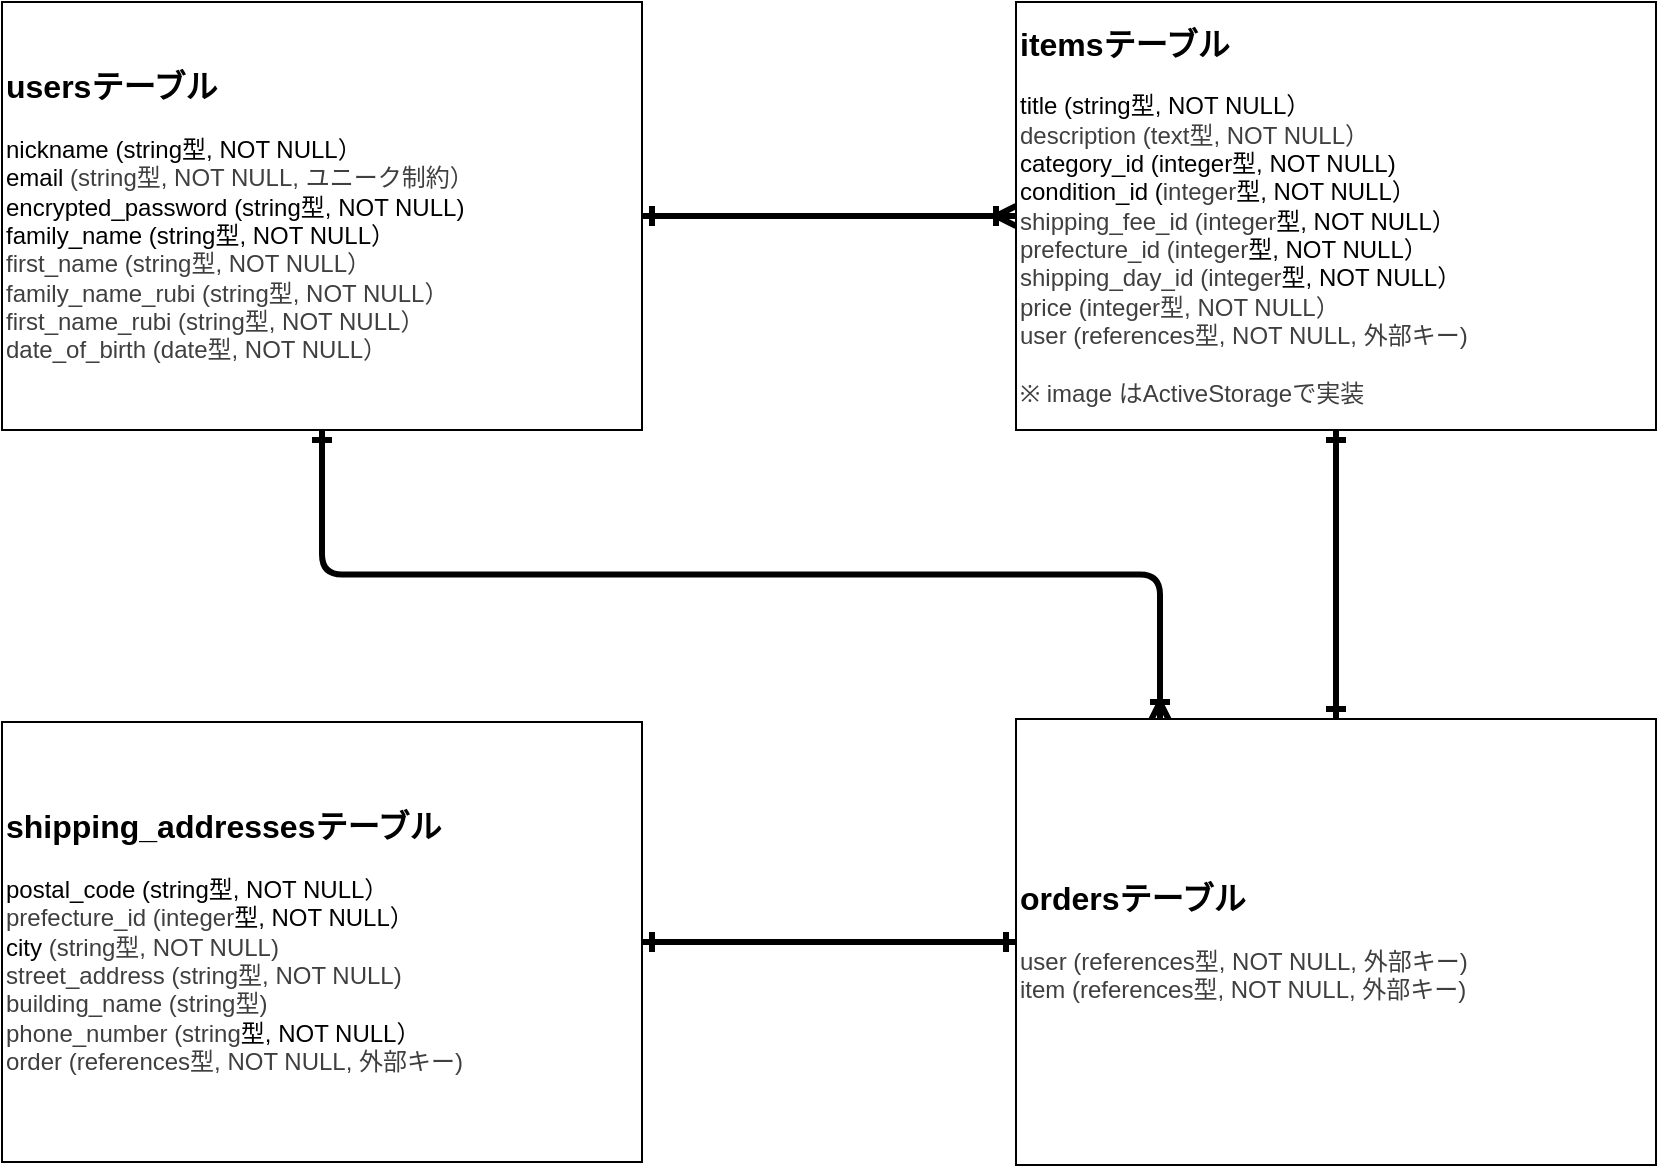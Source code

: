 <mxfile>
    <diagram id="-iaVhDmDMk8kqRUIhOJW" name="ページ1">
        <mxGraphModel dx="587" dy="1544" grid="1" gridSize="10" guides="1" tooltips="1" connect="1" arrows="1" fold="1" page="1" pageScale="1" pageWidth="827" pageHeight="1169" math="0" shadow="0">
            <root>
                <mxCell id="0"/>
                <mxCell id="1" parent="0"/>
                <mxCell id="9" style="edgeStyle=none;html=1;exitX=1;exitY=0.5;exitDx=0;exitDy=0;endArrow=ERoneToMany;endFill=0;strokeColor=default;strokeWidth=3;startArrow=ERone;startFill=0;" edge="1" parent="1" source="2" target="3">
                    <mxGeometry relative="1" as="geometry"/>
                </mxCell>
                <mxCell id="10" style="edgeStyle=orthogonalEdgeStyle;html=1;exitX=0.5;exitY=1;exitDx=0;exitDy=0;strokeWidth=3;endArrow=ERoneToMany;endFill=0;entryX=0.225;entryY=0.007;entryDx=0;entryDy=0;entryPerimeter=0;startArrow=ERone;startFill=0;" edge="1" parent="1" source="2" target="4">
                    <mxGeometry relative="1" as="geometry">
                        <mxPoint x="580" y="-270" as="targetPoint"/>
                    </mxGeometry>
                </mxCell>
                <mxCell id="2" value="&lt;span style=&quot;background-color: transparent;&quot;&gt;&lt;font style=&quot;font-size: 16px;&quot;&gt;&lt;b&gt;usersテーブル&lt;/b&gt;&lt;/font&gt;&lt;/span&gt;&lt;div&gt;&lt;span style=&quot;background-color: transparent;&quot;&gt;&lt;br&gt;&lt;/span&gt;&lt;/div&gt;&lt;div&gt;nickname (string型, NOT NULL）&lt;/div&gt;&lt;div&gt;email&lt;span style=&quot;background-color: transparent; color: rgb(63, 63, 63);&quot;&gt;&amp;nbsp;(string型, NOT NULL, ユニーク制約）&lt;/span&gt;&lt;/div&gt;&lt;div&gt;encrypted_password (string型, NOT NULL)&lt;/div&gt;&lt;div&gt;family_name&lt;span style=&quot;background-color: transparent;&quot;&gt;&amp;nbsp;(string型, NOT NULL）&lt;/span&gt;&lt;/div&gt;&lt;div&gt;&lt;span style=&quot;color: rgb(63, 63, 63);&quot;&gt;first_name&lt;/span&gt;&lt;span style=&quot;color: rgb(63, 63, 63); background-color: transparent;&quot;&gt;&amp;nbsp;(string型, NOT NULL）&lt;/span&gt;&lt;span style=&quot;background-color: transparent;&quot;&gt;&lt;/span&gt;&lt;/div&gt;&lt;div&gt;&lt;span style=&quot;color: rgb(63, 63, 63);&quot;&gt;family_name_rubi&lt;/span&gt;&lt;span style=&quot;color: rgb(63, 63, 63); background-color: transparent;&quot;&gt;&amp;nbsp;(string型, NOT NULL）&lt;/span&gt;&lt;span style=&quot;color: rgb(63, 63, 63); background-color: transparent;&quot;&gt;&lt;/span&gt;&lt;/div&gt;&lt;div&gt;&lt;span style=&quot;color: rgb(63, 63, 63);&quot;&gt;first_name_rubi&lt;/span&gt;&lt;span style=&quot;color: rgb(63, 63, 63); background-color: transparent;&quot;&gt;&amp;nbsp;(string型, NOT NULL）&lt;/span&gt;&lt;span style=&quot;color: rgb(63, 63, 63); background-color: transparent;&quot;&gt;&lt;/span&gt;&lt;/div&gt;&lt;div&gt;&lt;span style=&quot;color: rgb(63, 63, 63); background-color: transparent;&quot;&gt;date_of_birth&lt;/span&gt;&lt;span style=&quot;color: rgb(63, 63, 63); background-color: transparent;&quot;&gt;&amp;nbsp;(date型, NOT NULL）&lt;/span&gt;&lt;/div&gt;" style="whiteSpace=wrap;html=1;align=left;" vertex="1" parent="1">
                    <mxGeometry y="-640" width="320" height="214" as="geometry"/>
                </mxCell>
                <mxCell id="11" style="edgeStyle=none;html=1;exitX=0.5;exitY=1;exitDx=0;exitDy=0;entryX=0.5;entryY=0;entryDx=0;entryDy=0;strokeWidth=3;endArrow=ERone;endFill=0;startArrow=ERone;startFill=0;" edge="1" parent="1" source="3" target="4">
                    <mxGeometry relative="1" as="geometry"/>
                </mxCell>
                <mxCell id="3" value="&lt;span style=&quot;background-color: transparent;&quot;&gt;&lt;font style=&quot;font-size: 16px;&quot;&gt;&lt;b&gt;itemsテーブル&lt;/b&gt;&lt;/font&gt;&lt;/span&gt;&lt;div&gt;&lt;span style=&quot;background-color: transparent;&quot;&gt;&lt;br&gt;&lt;/span&gt;&lt;/div&gt;&lt;div&gt;title (string型, NOT NULL）&lt;/div&gt;&lt;div&gt;&lt;span style=&quot;background-color: transparent; color: rgb(63, 63, 63);&quot;&gt;description (text型, NOT NULL）&lt;/span&gt;&lt;/div&gt;&lt;div&gt;category_id (integer型, NOT NULL)&lt;/div&gt;&lt;div&gt;&lt;span style=&quot;background-color: transparent;&quot;&gt;condition_id (&lt;/span&gt;&lt;span style=&quot;color: rgb(63, 63, 63); background-color: transparent;&quot;&gt;integer&lt;/span&gt;&lt;span style=&quot;background-color: transparent;&quot;&gt;型, NOT NULL）&lt;/span&gt;&lt;/div&gt;&lt;div&gt;&lt;span style=&quot;color: rgb(63, 63, 63); background-color: transparent;&quot;&gt;shipping_fee_id (&lt;/span&gt;&lt;span style=&quot;color: rgb(63, 63, 63); background-color: transparent;&quot;&gt;integer&lt;/span&gt;&lt;span style=&quot;background-color: transparent;&quot;&gt;型, NOT NULL）&lt;/span&gt;&lt;/div&gt;&lt;div&gt;&lt;span style=&quot;color: rgb(63, 63, 63); background-color: transparent;&quot;&gt;prefecture_id (&lt;/span&gt;&lt;span style=&quot;color: rgb(63, 63, 63); background-color: transparent;&quot;&gt;integer&lt;/span&gt;&lt;span style=&quot;background-color: transparent;&quot;&gt;型, NOT NULL）&lt;/span&gt;&lt;/div&gt;&lt;div&gt;&lt;span style=&quot;color: rgb(63, 63, 63); background-color: transparent;&quot;&gt;shipping_day_id (&lt;/span&gt;&lt;span style=&quot;color: rgb(63, 63, 63); background-color: transparent;&quot;&gt;integer&lt;/span&gt;&lt;span style=&quot;background-color: transparent;&quot;&gt;型, NOT NULL）&lt;/span&gt;&lt;/div&gt;&lt;div&gt;&lt;span style=&quot;color: rgb(63, 63, 63); background-color: transparent;&quot;&gt;price (integer型, NOT NULL）&lt;/span&gt;&lt;/div&gt;&lt;div&gt;&lt;span style=&quot;color: rgb(63, 63, 63); background-color: transparent;&quot;&gt;user (references型, NOT NULL, 外部キー)&lt;/span&gt;&lt;/div&gt;&lt;div&gt;&lt;span style=&quot;color: rgb(63, 63, 63); background-color: transparent;&quot;&gt;&lt;br&gt;&lt;/span&gt;&lt;/div&gt;&lt;div&gt;&lt;span style=&quot;color: rgb(63, 63, 63); background-color: transparent;&quot;&gt;※ image はActiveStorageで実装&lt;/span&gt;&lt;/div&gt;" style="whiteSpace=wrap;html=1;align=left;" vertex="1" parent="1">
                    <mxGeometry x="507" y="-640" width="320" height="214" as="geometry"/>
                </mxCell>
                <mxCell id="4" value="&lt;span style=&quot;background-color: transparent;&quot;&gt;&lt;font style=&quot;font-size: 16px;&quot;&gt;&lt;b&gt;ordersテーブル&lt;/b&gt;&lt;/font&gt;&lt;/span&gt;&lt;div&gt;&lt;span style=&quot;background-color: transparent;&quot;&gt;&lt;br&gt;&lt;/span&gt;&lt;/div&gt;&lt;div&gt;&lt;span style=&quot;color: rgb(63, 63, 63);&quot;&gt;user (references型, NOT NULL, 外部キー)&lt;/span&gt;&lt;/div&gt;&lt;div&gt;&lt;span style=&quot;color: rgb(63, 63, 63);&quot;&gt;item (references型, NOT NULL, 外部キー)&lt;/span&gt;&lt;/div&gt;" style="whiteSpace=wrap;html=1;align=left;" vertex="1" parent="1">
                    <mxGeometry x="507" y="-281.5" width="320" height="223" as="geometry"/>
                </mxCell>
                <mxCell id="12" style="edgeStyle=none;html=1;exitX=1;exitY=0.5;exitDx=0;exitDy=0;entryX=0;entryY=0.5;entryDx=0;entryDy=0;strokeWidth=3;startArrow=ERone;startFill=0;endArrow=ERone;endFill=0;" edge="1" parent="1" source="5" target="4">
                    <mxGeometry relative="1" as="geometry"/>
                </mxCell>
                <mxCell id="5" value="&lt;span style=&quot;background-color: transparent;&quot;&gt;&lt;font style=&quot;font-size: 16px;&quot;&gt;&lt;b&gt;shipping_addressesテーブル&lt;/b&gt;&lt;/font&gt;&lt;/span&gt;&lt;div&gt;&lt;span style=&quot;background-color: transparent;&quot;&gt;&lt;br&gt;&lt;/span&gt;&lt;/div&gt;&lt;div&gt;postal_code (string型, NOT NULL）&lt;/div&gt;&lt;div&gt;&lt;span style=&quot;color: rgb(63, 63, 63); background-color: transparent;&quot;&gt;prefecture_id (&lt;/span&gt;&lt;span style=&quot;color: rgb(63, 63, 63); background-color: transparent;&quot;&gt;integer&lt;/span&gt;&lt;span style=&quot;background-color: transparent;&quot;&gt;型, NOT NULL）&lt;/span&gt;&lt;/div&gt;&lt;div&gt;&lt;span style=&quot;background-color: transparent;&quot;&gt;city&lt;/span&gt;&lt;span style=&quot;color: rgb(63, 63, 63); background-color: transparent;&quot;&gt;&amp;nbsp;&lt;/span&gt;&lt;span style=&quot;color: rgb(63, 63, 63); background-color: transparent;&quot;&gt;(string型, NOT NULL)&lt;/span&gt;&lt;/div&gt;&lt;div&gt;&lt;span style=&quot;color: rgb(63, 63, 63);&quot;&gt;street_address (string型, NOT NULL)&lt;/span&gt;&lt;/div&gt;&lt;div&gt;&lt;span style=&quot;color: rgb(63, 63, 63);&quot;&gt;building_name (string型)&lt;/span&gt;&lt;span style=&quot;color: rgb(63, 63, 63);&quot;&gt;&lt;/span&gt;&lt;/div&gt;&lt;div&gt;&lt;span style=&quot;color: rgb(63, 63, 63); background-color: transparent;&quot;&gt;phone_number (string&lt;/span&gt;&lt;span style=&quot;background-color: transparent;&quot;&gt;型, NOT NULL）&lt;/span&gt;&lt;/div&gt;&lt;div&gt;&lt;span style=&quot;color: rgb(63, 63, 63); background-color: transparent;&quot;&gt;order (references型, NOT NULL, 外部キー)&lt;/span&gt;&lt;/div&gt;" style="whiteSpace=wrap;html=1;align=left;" vertex="1" parent="1">
                    <mxGeometry y="-280" width="320" height="220" as="geometry"/>
                </mxCell>
            </root>
        </mxGraphModel>
    </diagram>
</mxfile>